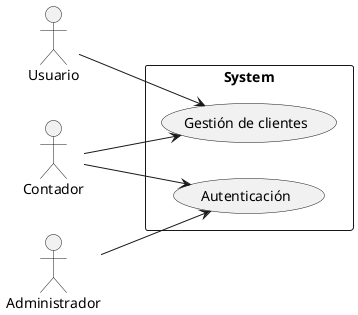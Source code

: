 @startuml

left to right direction

actor Usuario as u
actor Administrador as a 
actor Contador as c

rectangle System{
  (Autenticación) as auth
  (Gestión de clientes) as gestion
}

u --> gestion
a --> auth
c --> gestion
c --> auth
@enduml